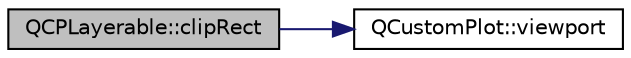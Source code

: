 digraph "QCPLayerable::clipRect"
{
 // LATEX_PDF_SIZE
  edge [fontname="Helvetica",fontsize="10",labelfontname="Helvetica",labelfontsize="10"];
  node [fontname="Helvetica",fontsize="10",shape=record];
  rankdir="LR";
  Node1 [label="QCPLayerable::clipRect",height=0.2,width=0.4,color="black", fillcolor="grey75", style="filled", fontcolor="black",tooltip=" "];
  Node1 -> Node2 [color="midnightblue",fontsize="10",style="solid",fontname="Helvetica"];
  Node2 [label="QCustomPlot::viewport",height=0.2,width=0.4,color="black", fillcolor="white", style="filled",URL="$classQCustomPlot.html#a19842409b18f556b256d05e97fffc670",tooltip=" "];
}
